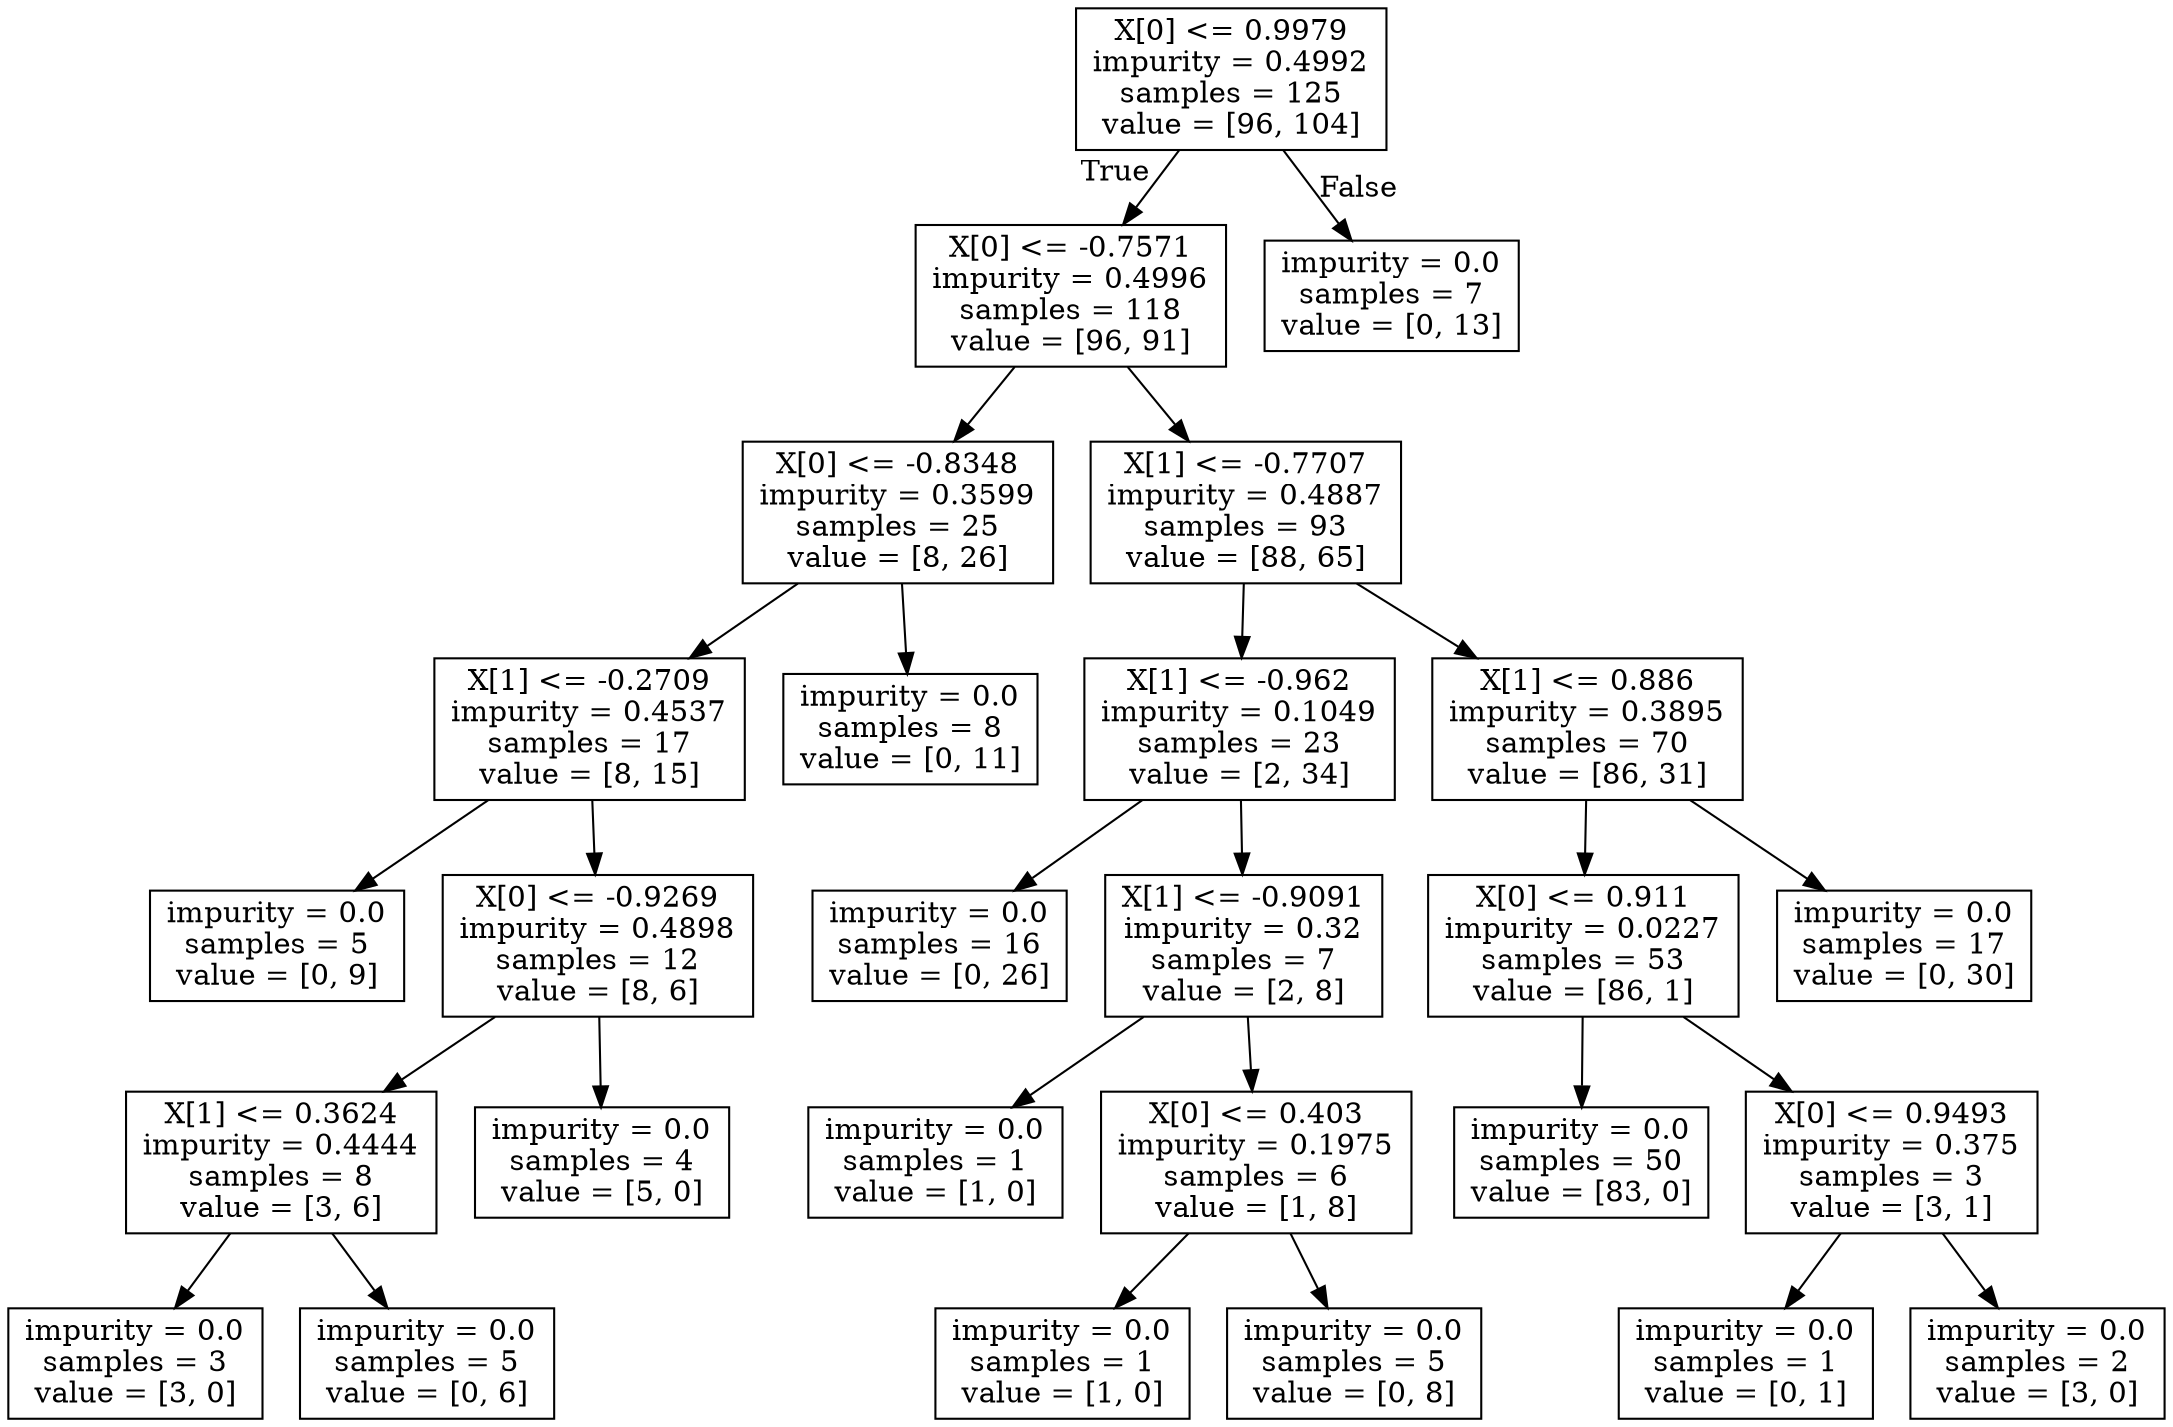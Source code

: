 digraph Tree {
node [shape=box] ;
0 [label="X[0] <= 0.9979\nimpurity = 0.4992\nsamples = 125\nvalue = [96, 104]"] ;
1 [label="X[0] <= -0.7571\nimpurity = 0.4996\nsamples = 118\nvalue = [96, 91]"] ;
0 -> 1 [labeldistance=2.5, labelangle=45, headlabel="True"] ;
2 [label="X[0] <= -0.8348\nimpurity = 0.3599\nsamples = 25\nvalue = [8, 26]"] ;
1 -> 2 ;
3 [label="X[1] <= -0.2709\nimpurity = 0.4537\nsamples = 17\nvalue = [8, 15]"] ;
2 -> 3 ;
4 [label="impurity = 0.0\nsamples = 5\nvalue = [0, 9]"] ;
3 -> 4 ;
5 [label="X[0] <= -0.9269\nimpurity = 0.4898\nsamples = 12\nvalue = [8, 6]"] ;
3 -> 5 ;
6 [label="X[1] <= 0.3624\nimpurity = 0.4444\nsamples = 8\nvalue = [3, 6]"] ;
5 -> 6 ;
7 [label="impurity = 0.0\nsamples = 3\nvalue = [3, 0]"] ;
6 -> 7 ;
8 [label="impurity = 0.0\nsamples = 5\nvalue = [0, 6]"] ;
6 -> 8 ;
9 [label="impurity = 0.0\nsamples = 4\nvalue = [5, 0]"] ;
5 -> 9 ;
10 [label="impurity = 0.0\nsamples = 8\nvalue = [0, 11]"] ;
2 -> 10 ;
11 [label="X[1] <= -0.7707\nimpurity = 0.4887\nsamples = 93\nvalue = [88, 65]"] ;
1 -> 11 ;
12 [label="X[1] <= -0.962\nimpurity = 0.1049\nsamples = 23\nvalue = [2, 34]"] ;
11 -> 12 ;
13 [label="impurity = 0.0\nsamples = 16\nvalue = [0, 26]"] ;
12 -> 13 ;
14 [label="X[1] <= -0.9091\nimpurity = 0.32\nsamples = 7\nvalue = [2, 8]"] ;
12 -> 14 ;
15 [label="impurity = 0.0\nsamples = 1\nvalue = [1, 0]"] ;
14 -> 15 ;
16 [label="X[0] <= 0.403\nimpurity = 0.1975\nsamples = 6\nvalue = [1, 8]"] ;
14 -> 16 ;
17 [label="impurity = 0.0\nsamples = 1\nvalue = [1, 0]"] ;
16 -> 17 ;
18 [label="impurity = 0.0\nsamples = 5\nvalue = [0, 8]"] ;
16 -> 18 ;
19 [label="X[1] <= 0.886\nimpurity = 0.3895\nsamples = 70\nvalue = [86, 31]"] ;
11 -> 19 ;
20 [label="X[0] <= 0.911\nimpurity = 0.0227\nsamples = 53\nvalue = [86, 1]"] ;
19 -> 20 ;
21 [label="impurity = 0.0\nsamples = 50\nvalue = [83, 0]"] ;
20 -> 21 ;
22 [label="X[0] <= 0.9493\nimpurity = 0.375\nsamples = 3\nvalue = [3, 1]"] ;
20 -> 22 ;
23 [label="impurity = 0.0\nsamples = 1\nvalue = [0, 1]"] ;
22 -> 23 ;
24 [label="impurity = 0.0\nsamples = 2\nvalue = [3, 0]"] ;
22 -> 24 ;
25 [label="impurity = 0.0\nsamples = 17\nvalue = [0, 30]"] ;
19 -> 25 ;
26 [label="impurity = 0.0\nsamples = 7\nvalue = [0, 13]"] ;
0 -> 26 [labeldistance=2.5, labelangle=-45, headlabel="False"] ;
}